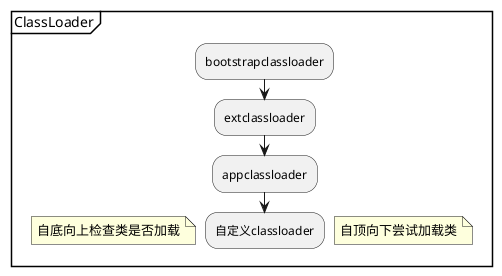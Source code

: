 @startuml
partition ClassLoader {
:bootstrapclassloader;
:extclassloader;
:appclassloader;
:自定义classloader;
}
note left
自底向上检查类是否加载
end note
note right
自顶向下尝试加载类
end note
@enduml

